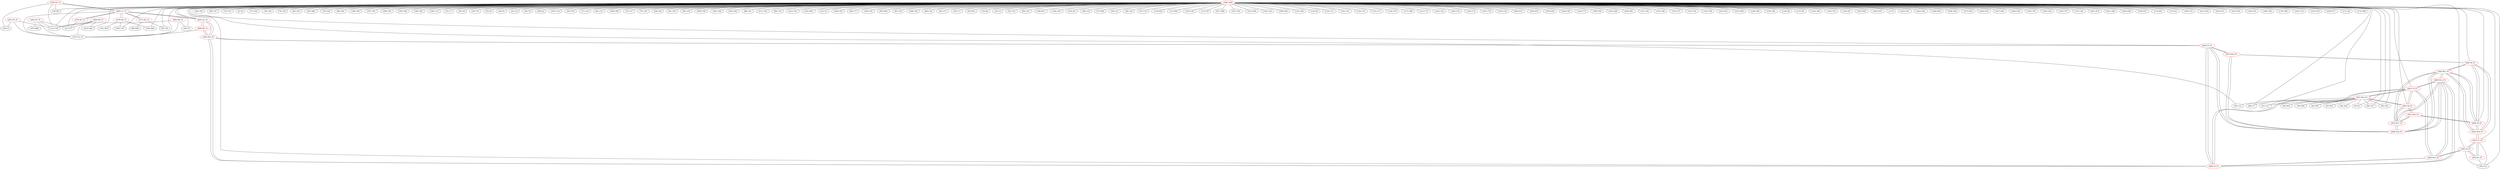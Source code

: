 graph {
	276 [label="(276) R1_T1" color=red]
	20 [label="(20) U3"]
	112 [label="(112) U8"]
	18 [label="(18) R8"]
	280 [label="(280) U1_T1"]
	277 [label="(277) R2_T1" color=red]
	69 [label="(69) R28"]
	67 [label="(67) U6"]
	280 [label="(280) U1_T1"]
	278 [label="(278) R3_T1" color=red]
	217 [label="(217) P7"]
	280 [label="(280) U1_T1"]
	279 [label="(279) R4_T1" color=red]
	100 [label="(100) R49"]
	109 [label="(109) U10"]
	101 [label="(101) R52"]
	280 [label="(280) U1_T1"]
	280 [label="(280) U1_T1" color=red]
	275 [label="(275) U2_T1"]
	278 [label="(278) R3_T1"]
	277 [label="(277) R2_T1"]
	276 [label="(276) R1_T1"]
	285 [label="(285) Q1_T1"]
	279 [label="(279) R4_T1"]
	281 [label="(281) R5_T1" color=red]
	20 [label="(20) U3"]
	112 [label="(112) U8"]
	275 [label="(275) U2_T1"]
	282 [label="(282) R6_T1" color=red]
	28 [label="(28) U5"]
	112 [label="(112) U8"]
	275 [label="(275) U2_T1"]
	283 [label="(283) R7_T1" color=red]
	112 [label="(112) U8"]
	274 [label="(274) R80"]
	217 [label="(217) P7"]
	275 [label="(275) U2_T1"]
	284 [label="(284) R8_T1" color=red]
	217 [label="(217) P7"]
	112 [label="(112) U8"]
	252 [label="(252) D24"]
	275 [label="(275) U2_T1"]
	285 [label="(285) Q1_T1" color=red]
	280 [label="(280) U1_T1"]
	295 [label="(295) R15_P1"]
	286 [label="(286) R9_T1"]
	286 [label="(286) R9_T1" color=red]
	275 [label="(275) U2_T1"]
	295 [label="(295) R15_P1"]
	285 [label="(285) Q1_T1"]
	287 [label="(287) T3_P1" color=red]
	291 [label="(291) R14_P1"]
	292 [label="(292) T6_P1"]
	290 [label="(290) R13_P1"]
	289 [label="(289) R12_P1"]
	288 [label="(288) T2_P1"]
	288 [label="(288) T2_P1" color=red]
	290 [label="(290) R13_P1"]
	287 [label="(287) T3_P1"]
	289 [label="(289) R12_P1"]
	294 [label="(294) T5_P1"]
	295 [label="(295) R15_P1"]
	289 [label="(289) R12_P1" color=red]
	300 [label="(300) R21_P1"]
	296 [label="(296) R16_P1"]
	293 [label="(293) R17_P1"]
	290 [label="(290) R13_P1"]
	287 [label="(287) T3_P1"]
	288 [label="(288) T2_P1"]
	290 [label="(290) R13_P1" color=red]
	304 [label="(304) T4_P1"]
	287 [label="(287) T3_P1"]
	289 [label="(289) R12_P1"]
	288 [label="(288) T2_P1"]
	291 [label="(291) R14_P1" color=red]
	43 [label="(43) C13"]
	68 [label="(68) U7"]
	44 [label="(44) R30"]
	42 [label="(42) FB1"]
	41 [label="(41) C11"]
	33 [label="(33) J1"]
	61 [label="(61) R31"]
	62 [label="(62) R32"]
	63 [label="(63) R33"]
	64 [label="(64) C21"]
	65 [label="(65) C24"]
	287 [label="(287) T3_P1"]
	292 [label="(292) T6_P1"]
	292 [label="(292) T6_P1" color=red]
	291 [label="(291) R14_P1"]
	287 [label="(287) T3_P1"]
	301 [label="(301) R22_P1"]
	293 [label="(293) R17_P1"]
	293 [label="(293) R17_P1" color=red]
	300 [label="(300) R21_P1"]
	296 [label="(296) R16_P1"]
	289 [label="(289) R12_P1"]
	301 [label="(301) R22_P1"]
	292 [label="(292) T6_P1"]
	294 [label="(294) T5_P1" color=red]
	288 [label="(288) T2_P1"]
	295 [label="(295) R15_P1"]
	296 [label="(296) R16_P1"]
	297 [label="(297) R20_P1"]
	295 [label="(295) R15_P1" color=red]
	286 [label="(286) R9_T1"]
	285 [label="(285) Q1_T1"]
	288 [label="(288) T2_P1"]
	294 [label="(294) T5_P1"]
	296 [label="(296) R16_P1" color=red]
	300 [label="(300) R21_P1"]
	289 [label="(289) R12_P1"]
	293 [label="(293) R17_P1"]
	294 [label="(294) T5_P1"]
	297 [label="(297) R20_P1"]
	297 [label="(297) R20_P1" color=red]
	298 [label="(298) T8_P1"]
	296 [label="(296) R16_P1"]
	294 [label="(294) T5_P1"]
	298 [label="(298) T8_P1" color=red]
	299 [label="(299) T9_P1"]
	300 [label="(300) R21_P1"]
	302 [label="(302) R19_P1"]
	297 [label="(297) R20_P1"]
	299 [label="(299) T9_P1" color=red]
	301 [label="(301) R22_P1"]
	300 [label="(300) R21_P1"]
	298 [label="(298) T8_P1"]
	302 [label="(302) R19_P1"]
	300 [label="(300) R21_P1" color=red]
	296 [label="(296) R16_P1"]
	289 [label="(289) R12_P1"]
	293 [label="(293) R17_P1"]
	299 [label="(299) T9_P1"]
	298 [label="(298) T8_P1"]
	302 [label="(302) R19_P1"]
	301 [label="(301) R22_P1" color=red]
	299 [label="(299) T9_P1"]
	292 [label="(292) T6_P1"]
	293 [label="(293) R17_P1"]
	302 [label="(302) R19_P1" color=red]
	299 [label="(299) T9_P1"]
	300 [label="(300) R21_P1"]
	298 [label="(298) T8_P1"]
	303 [label="(303) T7_P1"]
	303 [label="(303) T7_P1" color=red]
	305 [label="(305) R1_P1"]
	304 [label="(304) T4_P1"]
	56 [label="(56) C12"]
	302 [label="(302) R19_P1"]
	304 [label="(304) T4_P1" color=red]
	290 [label="(290) R13_P1"]
	305 [label="(305) R1_P1"]
	303 [label="(303) T7_P1"]
	56 [label="(56) C12"]
	305 [label="(305) R1_P1" color=red]
	304 [label="(304) T4_P1"]
	303 [label="(303) T7_P1"]
	56 [label="(56) C12"]
	306 [label="(306) GND" color=red]
	82 [label="(82) C65"]
	80 [label="(80) C47"]
	73 [label="(73) C10"]
	2 [label="(2) C6"]
	77 [label="(77) C26"]
	78 [label="(78) C36"]
	79 [label="(79) C39"]
	85 [label="(85) C55"]
	207 [label="(207) R61"]
	68 [label="(68) U7"]
	76 [label="(76) C28"]
	84 [label="(84) C62"]
	188 [label="(188) C85"]
	187 [label="(187) C81"]
	186 [label="(186) C83"]
	185 [label="(185) C84"]
	194 [label="(194) C82"]
	190 [label="(190) U13"]
	31 [label="(31) C7"]
	29 [label="(29) C8"]
	191 [label="(191) P5"]
	25 [label="(25) P2"]
	24 [label="(24) P3"]
	22 [label="(22) U4"]
	30 [label="(30) C9"]
	209 [label="(209) J2"]
	195 [label="(195) U14"]
	64 [label="(64) C21"]
	65 [label="(65) C24"]
	83 [label="(83) C63"]
	71 [label="(71) C14"]
	81 [label="(81) C51"]
	189 [label="(189) C86"]
	74 [label="(74) C27"]
	75 [label="(75) C29"]
	202 [label="(202) P6"]
	112 [label="(112) U8"]
	91 [label="(91) C45"]
	90 [label="(90) C35"]
	206 [label="(206) C89"]
	205 [label="(205) C88"]
	204 [label="(204) C90"]
	88 [label="(88) C41"]
	211 [label="(211) C95"]
	86 [label="(86) C53"]
	212 [label="(212) C91"]
	102 [label="(102) SW1"]
	23 [label="(23) U2"]
	100 [label="(100) R49"]
	198 [label="(198) C92"]
	96 [label="(96) C77"]
	199 [label="(199) C93"]
	95 [label="(95) SW2"]
	87 [label="(87) C50"]
	196 [label="(196) C94"]
	28 [label="(28) U5"]
	89 [label="(89) C38"]
	40 [label="(40) C15"]
	39 [label="(39) C17"]
	45 [label="(45) R35"]
	33 [label="(33) J1"]
	19 [label="(19) R2"]
	18 [label="(18) R8"]
	10 [label="(10) C3"]
	67 [label="(67) U6"]
	41 [label="(41) C11"]
	43 [label="(43) C13"]
	55 [label="(55) C18"]
	60 [label="(60) C23"]
	106 [label="(106) R37"]
	104 [label="(104) C67"]
	105 [label="(105) D2"]
	109 [label="(109) U10"]
	38 [label="(38) C16"]
	37 [label="(37) R29"]
	59 [label="(59) C22"]
	58 [label="(58) C20"]
	57 [label="(57) C19"]
	56 [label="(56) C12"]
	119 [label="(119) R50"]
	115 [label="(115) R43"]
	143 [label="(143) C30"]
	113 [label="(113) U9"]
	257 [label="(257) D48"]
	147 [label="(147) C52"]
	231 [label="(231) D46"]
	144 [label="(144) C25"]
	256 [label="(256) D43"]
	123 [label="(123) C69"]
	135 [label="(135) P4"]
	133 [label="(133) U11"]
	141 [label="(141) C31"]
	132 [label="(132) C72"]
	131 [label="(131) C71"]
	130 [label="(130) C79"]
	117 [label="(117) C68"]
	121 [label="(121) C75"]
	142 [label="(142) C32"]
	164 [label="(164) C76"]
	165 [label="(165) C74"]
	167 [label="(167) C78"]
	145 [label="(145) C34"]
	260 [label="(260) D12"]
	258 [label="(258) D53"]
	259 [label="(259) D58"]
	146 [label="(146) C40"]
	124 [label="(124) C73"]
	169 [label="(169) C80"]
	253 [label="(253) D29"]
	234 [label="(234) D61"]
	151 [label="(151) C61"]
	155 [label="(155) C48"]
	152 [label="(152) C57"]
	153 [label="(153) C54"]
	154 [label="(154) C49"]
	232 [label="(232) D51"]
	233 [label="(233) D56"]
	149 [label="(149) C66"]
	150 [label="(150) C64"]
	217 [label="(217) P7"]
	129 [label="(129) D6"]
	127 [label="(127) D5"]
	126 [label="(126) C46"]
	139 [label="(139) C70"]
	140 [label="(140) D4"]
	250 [label="(250) D60"]
	249 [label="(249) D55"]
	1 [label="(1) P1"]
	243 [label="(243) D10"]
	242 [label="(242) D54"]
	248 [label="(248) D50"]
	238 [label="(238) D30"]
	237 [label="(237) D25"]
	246 [label="(246) D34"]
	247 [label="(247) D45"]
	244 [label="(244) D18"]
	192 [label="(192) C87"]
	245 [label="(245) D22"]
	156 [label="(156) C37"]
	157 [label="(157) C42"]
	261 [label="(261) D19"]
	241 [label="(241) D49"]
	240 [label="(240) D38"]
	239 [label="(239) D33"]
	174 [label="(174) R47"]
	173 [label="(173) Q1"]
	158 [label="(158) C33"]
	251 [label="(251) D16"]
	252 [label="(252) D24"]
	255 [label="(255) D37"]
	254 [label="(254) D32"]
	159 [label="(159) C43"]
	160 [label="(160) C44"]
	176 [label="(176) FB2"]
	163 [label="(163) U12"]
	235 [label="(235) D14"]
	236 [label="(236) D17"]
	171 [label="(171) Q2"]
	172 [label="(172) R58"]
	280 [label="(280) U1_T1"]
	275 [label="(275) U2_T1"]
	285 [label="(285) Q1_T1"]
	287 [label="(287) T3_P1"]
	304 [label="(304) T4_P1"]
	303 [label="(303) T7_P1"]
	294 [label="(294) T5_P1"]
	299 [label="(299) T9_P1"]
	298 [label="(298) T8_P1"]
	292 [label="(292) T6_P1"]
	288 [label="(288) T2_P1"]
	276 -- 20
	276 -- 112
	276 -- 18
	276 -- 280
	277 -- 69
	277 -- 67
	277 -- 280
	278 -- 217
	278 -- 280
	279 -- 100
	279 -- 109
	279 -- 101
	279 -- 280
	280 -- 275
	280 -- 278
	280 -- 277
	280 -- 276
	280 -- 285
	280 -- 279
	281 -- 20
	281 -- 112
	281 -- 275
	282 -- 28
	282 -- 112
	282 -- 275
	283 -- 112
	283 -- 274
	283 -- 217
	283 -- 275
	284 -- 217
	284 -- 112
	284 -- 252
	284 -- 275
	285 -- 280
	285 -- 295
	285 -- 286
	286 -- 275
	286 -- 295
	286 -- 285
	287 -- 291
	287 -- 292
	287 -- 290
	287 -- 289
	287 -- 288
	288 -- 290
	288 -- 287
	288 -- 289
	288 -- 294
	288 -- 295
	289 -- 300
	289 -- 296
	289 -- 293
	289 -- 290
	289 -- 287
	289 -- 288
	290 -- 304
	290 -- 287
	290 -- 289
	290 -- 288
	291 -- 43
	291 -- 68
	291 -- 44
	291 -- 42
	291 -- 41
	291 -- 33
	291 -- 61
	291 -- 62
	291 -- 63
	291 -- 64
	291 -- 65
	291 -- 287
	291 -- 292
	292 -- 291
	292 -- 287
	292 -- 301
	292 -- 293
	293 -- 300
	293 -- 296
	293 -- 289
	293 -- 301
	293 -- 292
	294 -- 288
	294 -- 295
	294 -- 296
	294 -- 297
	295 -- 286
	295 -- 285
	295 -- 288
	295 -- 294
	296 -- 300
	296 -- 289
	296 -- 293
	296 -- 294
	296 -- 297
	297 -- 298
	297 -- 296
	297 -- 294
	298 -- 299
	298 -- 300
	298 -- 302
	298 -- 297
	299 -- 301
	299 -- 300
	299 -- 298
	299 -- 302
	300 -- 296
	300 -- 289
	300 -- 293
	300 -- 299
	300 -- 298
	300 -- 302
	301 -- 299
	301 -- 292
	301 -- 293
	302 -- 299
	302 -- 300
	302 -- 298
	302 -- 303
	303 -- 305
	303 -- 304
	303 -- 56
	303 -- 302
	304 -- 290
	304 -- 305
	304 -- 303
	304 -- 56
	305 -- 304
	305 -- 303
	305 -- 56
	306 -- 82
	306 -- 80
	306 -- 73
	306 -- 2
	306 -- 77
	306 -- 78
	306 -- 79
	306 -- 85
	306 -- 207
	306 -- 68
	306 -- 76
	306 -- 84
	306 -- 188
	306 -- 187
	306 -- 186
	306 -- 185
	306 -- 194
	306 -- 190
	306 -- 31
	306 -- 29
	306 -- 191
	306 -- 25
	306 -- 24
	306 -- 22
	306 -- 30
	306 -- 209
	306 -- 195
	306 -- 64
	306 -- 65
	306 -- 83
	306 -- 71
	306 -- 81
	306 -- 189
	306 -- 74
	306 -- 75
	306 -- 202
	306 -- 112
	306 -- 91
	306 -- 90
	306 -- 206
	306 -- 205
	306 -- 204
	306 -- 88
	306 -- 211
	306 -- 86
	306 -- 212
	306 -- 102
	306 -- 23
	306 -- 100
	306 -- 198
	306 -- 96
	306 -- 199
	306 -- 95
	306 -- 87
	306 -- 196
	306 -- 28
	306 -- 89
	306 -- 40
	306 -- 39
	306 -- 45
	306 -- 33
	306 -- 19
	306 -- 18
	306 -- 10
	306 -- 67
	306 -- 41
	306 -- 43
	306 -- 55
	306 -- 60
	306 -- 106
	306 -- 104
	306 -- 105
	306 -- 109
	306 -- 38
	306 -- 37
	306 -- 59
	306 -- 58
	306 -- 57
	306 -- 56
	306 -- 119
	306 -- 115
	306 -- 143
	306 -- 113
	306 -- 257
	306 -- 147
	306 -- 231
	306 -- 144
	306 -- 256
	306 -- 123
	306 -- 135
	306 -- 133
	306 -- 141
	306 -- 132
	306 -- 131
	306 -- 130
	306 -- 117
	306 -- 121
	306 -- 142
	306 -- 164
	306 -- 165
	306 -- 167
	306 -- 145
	306 -- 260
	306 -- 258
	306 -- 259
	306 -- 146
	306 -- 124
	306 -- 169
	306 -- 253
	306 -- 234
	306 -- 151
	306 -- 155
	306 -- 152
	306 -- 153
	306 -- 154
	306 -- 232
	306 -- 233
	306 -- 149
	306 -- 150
	306 -- 217
	306 -- 129
	306 -- 127
	306 -- 126
	306 -- 139
	306 -- 140
	306 -- 250
	306 -- 249
	306 -- 1
	306 -- 243
	306 -- 242
	306 -- 248
	306 -- 238
	306 -- 237
	306 -- 246
	306 -- 247
	306 -- 244
	306 -- 192
	306 -- 245
	306 -- 156
	306 -- 157
	306 -- 261
	306 -- 241
	306 -- 240
	306 -- 239
	306 -- 174
	306 -- 173
	306 -- 158
	306 -- 251
	306 -- 252
	306 -- 255
	306 -- 254
	306 -- 159
	306 -- 160
	306 -- 176
	306 -- 163
	306 -- 235
	306 -- 236
	306 -- 171
	306 -- 172
	306 -- 280
	306 -- 275
	306 -- 285
	306 -- 287
	306 -- 304
	306 -- 303
	306 -- 294
	306 -- 299
	306 -- 298
	306 -- 292
	306 -- 288
}